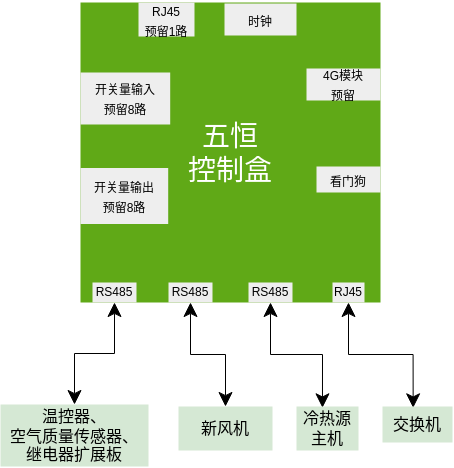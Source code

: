 <mxfile version="16.2.1" type="github">
  <diagram id="iMQK6x20kkaIyivmuXbJ" name="第 1 页">
    <mxGraphModel dx="687" dy="371" grid="1" gridSize="1" guides="1" tooltips="1" connect="1" arrows="1" fold="1" page="1" pageScale="1" pageWidth="827" pageHeight="1169" math="0" shadow="0">
      <root>
        <mxCell id="0" />
        <mxCell id="1" parent="0" />
        <mxCell id="7jzLRePLUvwEAjksfmV3-1" value="&lt;div style=&quot;font-size: 8px&quot;&gt;&lt;font style=&quot;font-size: 14px&quot;&gt;五恒&lt;/font&gt;&lt;/div&gt;&lt;div style=&quot;font-size: 8px&quot;&gt;&lt;font style=&quot;font-size: 14px&quot;&gt;控制盒&lt;/font&gt;&lt;/div&gt;" style="whiteSpace=wrap;html=1;aspect=fixed;strokeWidth=0.1;fontSize=8;fillColor=#60a917;strokeColor=none;fontColor=#ffffff;" parent="1" vertex="1">
          <mxGeometry x="350" y="330" width="150" height="150" as="geometry" />
        </mxCell>
        <mxCell id="cq_kMFZ_uq-HYSkm1NEV-5" value="&lt;font style=&quot;font-size: 6px;&quot;&gt;RS485&lt;/font&gt;" style="rounded=0;whiteSpace=wrap;html=1;strokeWidth=0.1;fontSize=6;fillColor=#eeeeee;strokeColor=none;" vertex="1" parent="1">
          <mxGeometry x="356" y="470" width="22" height="10" as="geometry" />
        </mxCell>
        <mxCell id="cq_kMFZ_uq-HYSkm1NEV-6" value="&lt;font style=&quot;font-size: 6px;&quot;&gt;RS485&lt;/font&gt;" style="rounded=0;whiteSpace=wrap;html=1;strokeWidth=0.1;fontSize=6;fillColor=#eeeeee;strokeColor=none;" vertex="1" parent="1">
          <mxGeometry x="394" y="470" width="22" height="10" as="geometry" />
        </mxCell>
        <mxCell id="cq_kMFZ_uq-HYSkm1NEV-7" value="&lt;font style=&quot;font-size: 6px;&quot;&gt;RS485&lt;/font&gt;" style="rounded=0;whiteSpace=wrap;html=1;strokeWidth=0.1;fontSize=6;fillColor=#eeeeee;strokeColor=none;" vertex="1" parent="1">
          <mxGeometry x="434" y="470" width="22" height="10" as="geometry" />
        </mxCell>
        <mxCell id="7jzLRePLUvwEAjksfmV3-7" value="&lt;div style=&quot;font-size: 8px&quot;&gt;&lt;font style=&quot;font-size: 6px&quot;&gt;开关量输入&lt;/font&gt;&lt;/div&gt;&lt;div style=&quot;font-size: 8px&quot;&gt;&lt;font style=&quot;font-size: 6px&quot;&gt;预留8路&lt;br style=&quot;font-size: 8px&quot;&gt;&lt;/font&gt;&lt;/div&gt;" style="rounded=0;whiteSpace=wrap;html=1;strokeWidth=0.1;fontSize=8;fillColor=#eeeeee;strokeColor=none;" parent="1" vertex="1">
          <mxGeometry x="350" y="365" width="44.85" height="26" as="geometry" />
        </mxCell>
        <mxCell id="7jzLRePLUvwEAjksfmV3-9" value="&lt;div style=&quot;font-size: 8px&quot;&gt;&lt;font style=&quot;font-size: 6px&quot;&gt;开关量输出&lt;/font&gt;&lt;/div&gt;&lt;div style=&quot;font-size: 8px&quot;&gt;&lt;font style=&quot;font-size: 6px&quot;&gt;预留8路&lt;br style=&quot;font-size: 8px&quot;&gt;&lt;/font&gt;&lt;/div&gt;" style="rounded=0;whiteSpace=wrap;html=1;strokeWidth=0.1;fontSize=8;fillColor=#eeeeee;strokeColor=none;" parent="1" vertex="1">
          <mxGeometry x="350" y="412.75" width="43.85" height="28" as="geometry" />
        </mxCell>
        <mxCell id="7jzLRePLUvwEAjksfmV3-17" value="&lt;font style=&quot;font-size: 6px&quot;&gt;时钟&lt;/font&gt;" style="rounded=0;whiteSpace=wrap;html=1;strokeWidth=0.1;fontSize=8;fillColor=#eeeeee;strokeColor=none;" parent="1" vertex="1">
          <mxGeometry x="422" y="330.5" width="36" height="16" as="geometry" />
        </mxCell>
        <mxCell id="7jzLRePLUvwEAjksfmV3-19" value="&lt;font style=&quot;font-size: 6px&quot;&gt;看门狗&lt;/font&gt;" style="rounded=0;whiteSpace=wrap;html=1;strokeWidth=0.1;fontSize=8;fillColor=#eeeeee;strokeColor=none;" parent="1" vertex="1">
          <mxGeometry x="468" y="412" width="32" height="13" as="geometry" />
        </mxCell>
        <mxCell id="cq_kMFZ_uq-HYSkm1NEV-15" style="edgeStyle=orthogonalEdgeStyle;rounded=0;orthogonalLoop=1;jettySize=auto;html=1;exitX=0.438;exitY=0.037;exitDx=0;exitDy=0;fontSize=8;startArrow=classic;strokeWidth=0.5;exitPerimeter=0;" edge="1" parent="1" source="7jzLRePLUvwEAjksfmV3-22" target="cq_kMFZ_uq-HYSkm1NEV-8">
          <mxGeometry relative="1" as="geometry" />
        </mxCell>
        <mxCell id="7jzLRePLUvwEAjksfmV3-22" value="交换机" style="rounded=0;whiteSpace=wrap;html=1;strokeWidth=0.1;fontSize=8;fillColor=#d5e8d4;strokeColor=none;" parent="1" vertex="1">
          <mxGeometry x="501" y="532" width="35" height="18" as="geometry" />
        </mxCell>
        <mxCell id="7jzLRePLUvwEAjksfmV3-23" value="&lt;div style=&quot;font-size: 8px&quot;&gt;&lt;font style=&quot;font-size: 6px&quot;&gt;RJ45&lt;/font&gt;&lt;/div&gt;&lt;div style=&quot;font-size: 8px&quot;&gt;&lt;font style=&quot;font-size: 6px&quot;&gt;预留1路&lt;/font&gt;&lt;br style=&quot;font-size: 8px&quot;&gt;&lt;/div&gt;" style="rounded=0;whiteSpace=wrap;html=1;strokeWidth=0.1;fontSize=8;fillColor=#eeeeee;strokeColor=none;" parent="1" vertex="1">
          <mxGeometry x="379" y="330" width="28" height="17" as="geometry" />
        </mxCell>
        <mxCell id="7jzLRePLUvwEAjksfmV3-46" value="&lt;div&gt;&lt;font style=&quot;font-size: 6px&quot;&gt;4G模块&lt;/font&gt;&lt;/div&gt;&lt;div&gt;&lt;font style=&quot;font-size: 6px&quot;&gt;预留&lt;/font&gt;&lt;/div&gt;" style="rounded=0;whiteSpace=wrap;html=1;strokeWidth=0.1;fontSize=8;fillColor=#eeeeee;strokeColor=none;" parent="1" vertex="1">
          <mxGeometry x="463" y="363" width="37" height="16" as="geometry" />
        </mxCell>
        <mxCell id="cq_kMFZ_uq-HYSkm1NEV-13" style="edgeStyle=orthogonalEdgeStyle;rounded=0;orthogonalLoop=1;jettySize=auto;html=1;entryX=0.5;entryY=1;entryDx=0;entryDy=0;fontSize=8;startArrow=classic;strokeWidth=0.5;" edge="1" parent="1" source="cq_kMFZ_uq-HYSkm1NEV-2" target="cq_kMFZ_uq-HYSkm1NEV-5">
          <mxGeometry relative="1" as="geometry" />
        </mxCell>
        <mxCell id="cq_kMFZ_uq-HYSkm1NEV-2" value="&lt;div&gt;&lt;font style=&quot;font-size: 8px&quot;&gt;温控器&lt;/font&gt;、&lt;/div&gt;&lt;div&gt;空气质量传感器、&lt;/div&gt;&lt;div&gt;继电器扩展板&lt;br&gt;&lt;/div&gt;" style="rounded=0;whiteSpace=wrap;html=1;strokeWidth=0.1;fontSize=8;fillColor=#d5e8d4;strokeColor=none;" vertex="1" parent="1">
          <mxGeometry x="310" y="531" width="74" height="31" as="geometry" />
        </mxCell>
        <mxCell id="cq_kMFZ_uq-HYSkm1NEV-22" style="edgeStyle=orthogonalEdgeStyle;rounded=0;orthogonalLoop=1;jettySize=auto;html=1;exitX=0.5;exitY=0;exitDx=0;exitDy=0;entryX=0.5;entryY=1;entryDx=0;entryDy=0;fontSize=8;startArrow=classic;strokeWidth=0.5;" edge="1" parent="1" source="cq_kMFZ_uq-HYSkm1NEV-3" target="cq_kMFZ_uq-HYSkm1NEV-6">
          <mxGeometry relative="1" as="geometry" />
        </mxCell>
        <mxCell id="cq_kMFZ_uq-HYSkm1NEV-3" value="&lt;div style=&quot;font-size: 8px&quot;&gt;新风机&lt;/div&gt;" style="rounded=0;whiteSpace=wrap;html=1;strokeWidth=0.1;fontSize=8;fillColor=#d5e8d4;strokeColor=none;" vertex="1" parent="1">
          <mxGeometry x="399" y="532" width="47" height="22" as="geometry" />
        </mxCell>
        <mxCell id="cq_kMFZ_uq-HYSkm1NEV-14" style="edgeStyle=orthogonalEdgeStyle;rounded=0;orthogonalLoop=1;jettySize=auto;html=1;entryX=0.5;entryY=1;entryDx=0;entryDy=0;fontSize=8;startArrow=classic;strokeWidth=0.5;exitX=0.419;exitY=0.03;exitDx=0;exitDy=0;exitPerimeter=0;" edge="1" parent="1" source="cq_kMFZ_uq-HYSkm1NEV-4" target="cq_kMFZ_uq-HYSkm1NEV-7">
          <mxGeometry relative="1" as="geometry" />
        </mxCell>
        <mxCell id="cq_kMFZ_uq-HYSkm1NEV-4" value="冷热源主机" style="rounded=0;whiteSpace=wrap;html=1;strokeWidth=0.1;fontSize=8;fillColor=#d5e8d4;strokeColor=none;" vertex="1" parent="1">
          <mxGeometry x="458" y="532" width="31" height="22" as="geometry" />
        </mxCell>
        <mxCell id="cq_kMFZ_uq-HYSkm1NEV-8" value="&lt;div style=&quot;font-size: 6px;&quot;&gt;&lt;font style=&quot;font-size: 6px;&quot;&gt;RJ45&lt;/font&gt;&lt;/div&gt;" style="rounded=0;whiteSpace=wrap;html=1;strokeWidth=0.1;fontSize=6;fillColor=#eeeeee;strokeColor=none;" vertex="1" parent="1">
          <mxGeometry x="476" y="470" width="16" height="10" as="geometry" />
        </mxCell>
      </root>
    </mxGraphModel>
  </diagram>
</mxfile>
